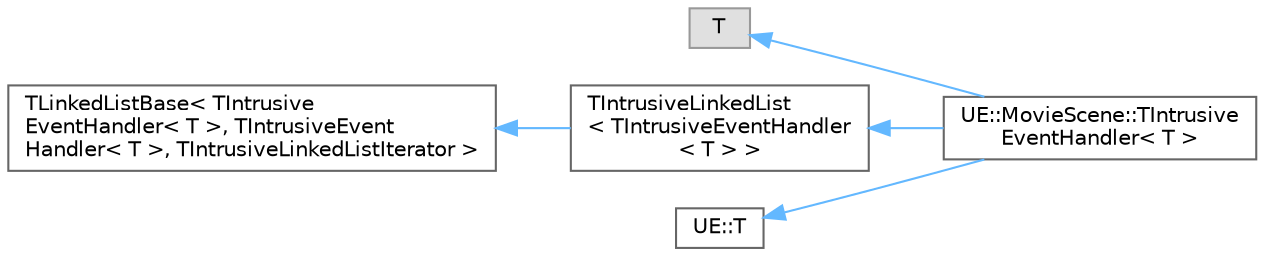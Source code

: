 digraph "Graphical Class Hierarchy"
{
 // INTERACTIVE_SVG=YES
 // LATEX_PDF_SIZE
  bgcolor="transparent";
  edge [fontname=Helvetica,fontsize=10,labelfontname=Helvetica,labelfontsize=10];
  node [fontname=Helvetica,fontsize=10,shape=box,height=0.2,width=0.4];
  rankdir="LR";
  Node0 [id="Node000000",label="T",height=0.2,width=0.4,color="grey60", fillcolor="#E0E0E0", style="filled",tooltip=" "];
  Node0 -> Node1 [id="edge6051_Node000000_Node000001",dir="back",color="steelblue1",style="solid",tooltip=" "];
  Node1 [id="Node000001",label="UE::MovieScene::TIntrusive\lEventHandler\< T \>",height=0.2,width=0.4,color="grey40", fillcolor="white", style="filled",URL="$d1/d84/classUE_1_1MovieScene_1_1TIntrusiveEventHandler.html",tooltip=" "];
  Node3 [id="Node000003",label="TLinkedListBase\< TIntrusive\lEventHandler\< T \>, TIntrusiveEvent\lHandler\< T \>, TIntrusiveLinkedListIterator \>",height=0.2,width=0.4,color="grey40", fillcolor="white", style="filled",URL="$d7/da3/classTLinkedListBase.html",tooltip=" "];
  Node3 -> Node2 [id="edge6052_Node000003_Node000002",dir="back",color="steelblue1",style="solid",tooltip=" "];
  Node2 [id="Node000002",label="TIntrusiveLinkedList\l\< TIntrusiveEventHandler\l\< T \> \>",height=0.2,width=0.4,color="grey40", fillcolor="white", style="filled",URL="$d2/dea/classTIntrusiveLinkedList.html",tooltip=" "];
  Node2 -> Node1 [id="edge6053_Node000002_Node000001",dir="back",color="steelblue1",style="solid",tooltip=" "];
  Node4 [id="Node000004",label="UE::T",height=0.2,width=0.4,color="grey40", fillcolor="white", style="filled",URL="$d0/da4/classUE_1_1T.html",tooltip=" "];
  Node4 -> Node1 [id="edge6054_Node000004_Node000001",dir="back",color="steelblue1",style="solid",tooltip=" "];
}
